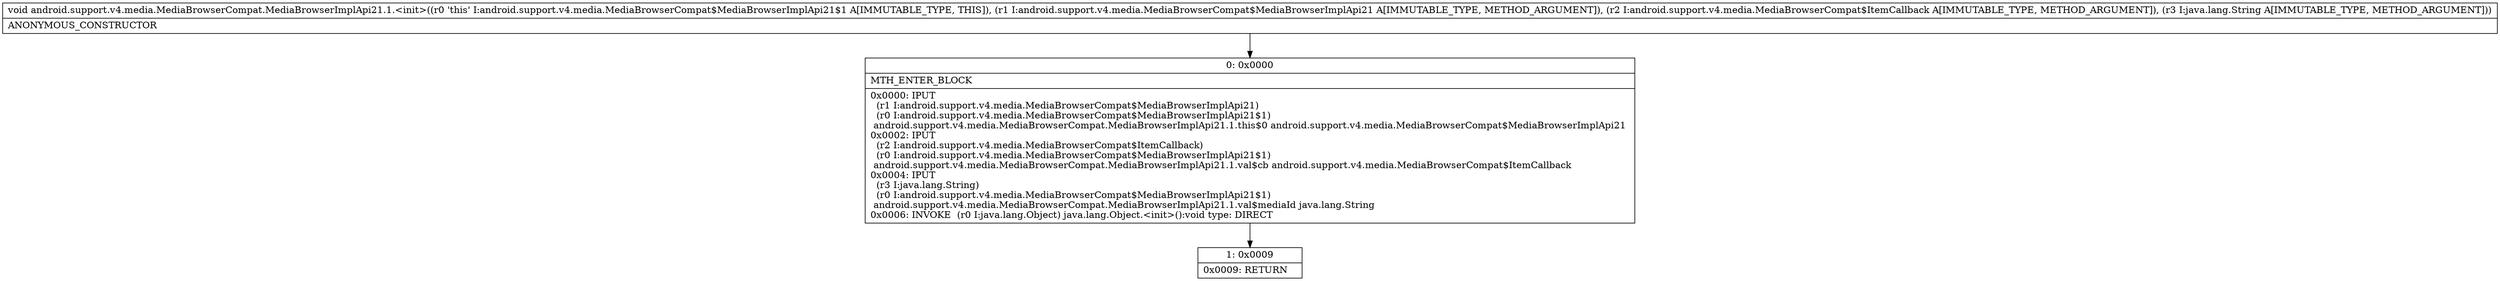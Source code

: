 digraph "CFG forandroid.support.v4.media.MediaBrowserCompat.MediaBrowserImplApi21.1.\<init\>(Landroid\/support\/v4\/media\/MediaBrowserCompat$MediaBrowserImplApi21;Landroid\/support\/v4\/media\/MediaBrowserCompat$ItemCallback;Ljava\/lang\/String;)V" {
Node_0 [shape=record,label="{0\:\ 0x0000|MTH_ENTER_BLOCK\l|0x0000: IPUT  \l  (r1 I:android.support.v4.media.MediaBrowserCompat$MediaBrowserImplApi21)\l  (r0 I:android.support.v4.media.MediaBrowserCompat$MediaBrowserImplApi21$1)\l android.support.v4.media.MediaBrowserCompat.MediaBrowserImplApi21.1.this$0 android.support.v4.media.MediaBrowserCompat$MediaBrowserImplApi21 \l0x0002: IPUT  \l  (r2 I:android.support.v4.media.MediaBrowserCompat$ItemCallback)\l  (r0 I:android.support.v4.media.MediaBrowserCompat$MediaBrowserImplApi21$1)\l android.support.v4.media.MediaBrowserCompat.MediaBrowserImplApi21.1.val$cb android.support.v4.media.MediaBrowserCompat$ItemCallback \l0x0004: IPUT  \l  (r3 I:java.lang.String)\l  (r0 I:android.support.v4.media.MediaBrowserCompat$MediaBrowserImplApi21$1)\l android.support.v4.media.MediaBrowserCompat.MediaBrowserImplApi21.1.val$mediaId java.lang.String \l0x0006: INVOKE  (r0 I:java.lang.Object) java.lang.Object.\<init\>():void type: DIRECT \l}"];
Node_1 [shape=record,label="{1\:\ 0x0009|0x0009: RETURN   \l}"];
MethodNode[shape=record,label="{void android.support.v4.media.MediaBrowserCompat.MediaBrowserImplApi21.1.\<init\>((r0 'this' I:android.support.v4.media.MediaBrowserCompat$MediaBrowserImplApi21$1 A[IMMUTABLE_TYPE, THIS]), (r1 I:android.support.v4.media.MediaBrowserCompat$MediaBrowserImplApi21 A[IMMUTABLE_TYPE, METHOD_ARGUMENT]), (r2 I:android.support.v4.media.MediaBrowserCompat$ItemCallback A[IMMUTABLE_TYPE, METHOD_ARGUMENT]), (r3 I:java.lang.String A[IMMUTABLE_TYPE, METHOD_ARGUMENT]))  | ANONYMOUS_CONSTRUCTOR\l}"];
MethodNode -> Node_0;
Node_0 -> Node_1;
}

